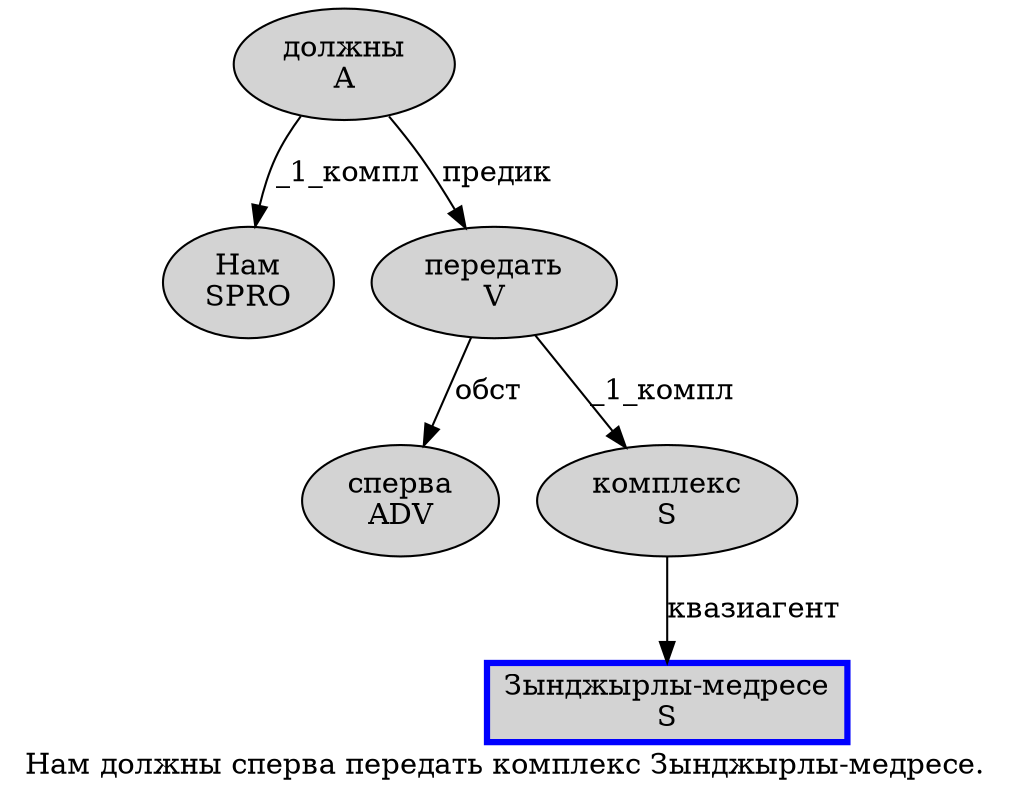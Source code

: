 digraph SENTENCE_96 {
	graph [label="Нам должны сперва передать комплекс Зынджырлы-медресе."]
	node [style=filled]
		0 [label="Нам
SPRO" color="" fillcolor=lightgray penwidth=1 shape=ellipse]
		1 [label="должны
A" color="" fillcolor=lightgray penwidth=1 shape=ellipse]
		2 [label="сперва
ADV" color="" fillcolor=lightgray penwidth=1 shape=ellipse]
		3 [label="передать
V" color="" fillcolor=lightgray penwidth=1 shape=ellipse]
		4 [label="комплекс
S" color="" fillcolor=lightgray penwidth=1 shape=ellipse]
		5 [label="Зынджырлы-медресе
S" color=blue fillcolor=lightgray penwidth=3 shape=box]
			4 -> 5 [label="квазиагент"]
			3 -> 2 [label="обст"]
			3 -> 4 [label="_1_компл"]
			1 -> 0 [label="_1_компл"]
			1 -> 3 [label="предик"]
}
